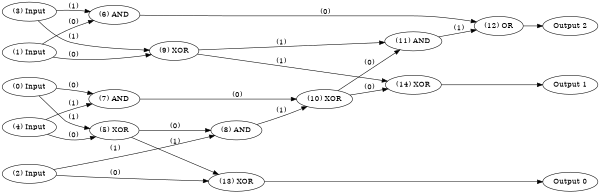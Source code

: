 digraph NeuralNetwork {
rankdir=LR;
size="4,3";
center = true;
node0 [label="(0) Input", color=black, labelfontcolor=black, fontcolor=black];
node1 [label="(1) Input", color=black, labelfontcolor=black, fontcolor=black];
node2 [label="(2) Input", color=black, labelfontcolor=black, fontcolor=black];
node3 [label="(3) Input", color=black, labelfontcolor=black, fontcolor=black];
node4 [label="(4) Input", color=black, labelfontcolor=black, fontcolor=black];
node5 [label="(5) XOR", color=black, labelfontcolor=black, fontcolor=black];
node4 -> node5 [label=" (0)", labelfontcolor=black, fontcolor=black, bold=true, color=black];
node0 -> node5 [label=" (1)", labelfontcolor=black, fontcolor=black, bold=true, color=black];
node6 [label="(6) AND", color=black, labelfontcolor=black, fontcolor=black];
node1 -> node6 [label=" (0)", labelfontcolor=black, fontcolor=black, bold=true, color=black];
node3 -> node6 [label=" (1)", labelfontcolor=black, fontcolor=black, bold=true, color=black];
node7 [label="(7) AND", color=black, labelfontcolor=black, fontcolor=black];
node0 -> node7 [label=" (0)", labelfontcolor=black, fontcolor=black, bold=true, color=black];
node4 -> node7 [label=" (1)", labelfontcolor=black, fontcolor=black, bold=true, color=black];
node8 [label="(8) AND", color=black, labelfontcolor=black, fontcolor=black];
node5 -> node8 [label=" (0)", labelfontcolor=black, fontcolor=black, bold=true, color=black];
node2 -> node8 [label=" (1)", labelfontcolor=black, fontcolor=black, bold=true, color=black];
node9 [label="(9) XOR", color=black, labelfontcolor=black, fontcolor=black];
node1 -> node9 [label=" (0)", labelfontcolor=black, fontcolor=black, bold=true, color=black];
node3 -> node9 [label=" (1)", labelfontcolor=black, fontcolor=black, bold=true, color=black];
node10 [label="(10) XOR", color=black, labelfontcolor=black, fontcolor=black];
node7 -> node10 [label=" (0)", labelfontcolor=black, fontcolor=black, bold=true, color=black];
node8 -> node10 [label=" (1)", labelfontcolor=black, fontcolor=black, bold=true, color=black];
node11 [label="(11) AND", color=black, labelfontcolor=black, fontcolor=black];
node10 -> node11 [label=" (0)", labelfontcolor=black, fontcolor=black, bold=true, color=black];
node9 -> node11 [label=" (1)", labelfontcolor=black, fontcolor=black, bold=true, color=black];
node12 [label="(12) OR", color=black, labelfontcolor=black, fontcolor=black];
node6 -> node12 [label=" (0)", labelfontcolor=black, fontcolor=black, bold=true, color=black];
node11 -> node12 [label=" (1)", labelfontcolor=black, fontcolor=black, bold=true, color=black];
node13 [label="(13) XOR", color=black, labelfontcolor=black, fontcolor=black];
node2 -> node13 [label=" (0)", labelfontcolor=black, fontcolor=black, bold=true, color=black];
node5 -> node13 [label=" (1)", labelfontcolor=black, fontcolor=black, bold=true, color=black];
node14 [label="(14) XOR", color=black, labelfontcolor=black, fontcolor=black];
node10 -> node14 [label=" (0)", labelfontcolor=black, fontcolor=black, bold=true, color=black];
node9 -> node14 [label=" (1)", labelfontcolor=black, fontcolor=black, bold=true, color=black];
node15 [label="Output 0", color=black, labelfontcolor=black, fontcolor=black];
node13 -> node15 [labelfontcolor=black, fontcolor=black, bold=true, color=black];
node16 [label="Output 1", color=black, labelfontcolor=black, fontcolor=black];
node14 -> node16 [labelfontcolor=black, fontcolor=black, bold=true, color=black];
node17 [label="Output 2", color=black, labelfontcolor=black, fontcolor=black];
node12 -> node17 [labelfontcolor=black, fontcolor=black, bold=true, color=black];
{ rank = source; "node0"; "node1"; "node2"; "node3"; "node4"; }
{ rank = max;"node15";"node16";"node17"; }
}